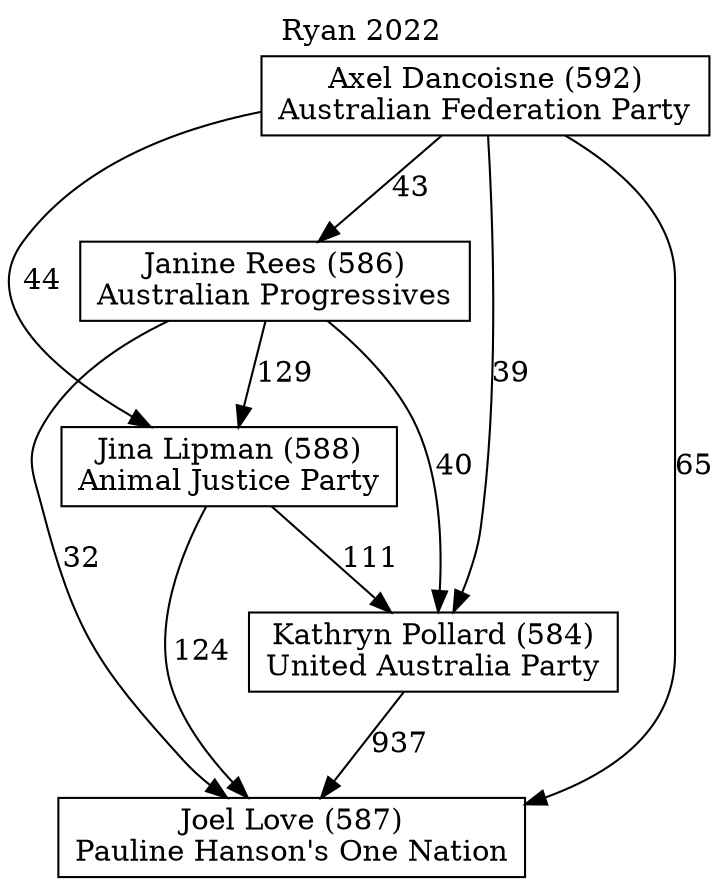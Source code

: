 // House preference flow
digraph "Joel Love (587)_Ryan_2022" {
	graph [label="Ryan 2022" labelloc=t mclimit=10]
	node [shape=box]
	"Joel Love (587)" [label="Joel Love (587)
Pauline Hanson's One Nation"]
	"Kathryn Pollard (584)" [label="Kathryn Pollard (584)
United Australia Party"]
	"Jina Lipman (588)" [label="Jina Lipman (588)
Animal Justice Party"]
	"Janine Rees (586)" [label="Janine Rees (586)
Australian Progressives"]
	"Axel Dancoisne (592)" [label="Axel Dancoisne (592)
Australian Federation Party"]
	"Kathryn Pollard (584)" -> "Joel Love (587)" [label=937]
	"Jina Lipman (588)" -> "Kathryn Pollard (584)" [label=111]
	"Janine Rees (586)" -> "Jina Lipman (588)" [label=129]
	"Axel Dancoisne (592)" -> "Janine Rees (586)" [label=43]
	"Jina Lipman (588)" -> "Joel Love (587)" [label=124]
	"Janine Rees (586)" -> "Joel Love (587)" [label=32]
	"Axel Dancoisne (592)" -> "Joel Love (587)" [label=65]
	"Axel Dancoisne (592)" -> "Jina Lipman (588)" [label=44]
	"Janine Rees (586)" -> "Kathryn Pollard (584)" [label=40]
	"Axel Dancoisne (592)" -> "Kathryn Pollard (584)" [label=39]
}
